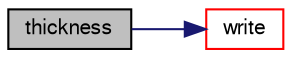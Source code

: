 digraph "thickness"
{
  bgcolor="transparent";
  edge [fontname="FreeSans",fontsize="10",labelfontname="FreeSans",labelfontsize="10"];
  node [fontname="FreeSans",fontsize="10",shape=record];
  rankdir="LR";
  Node60 [label="thickness",height=0.2,width=0.4,color="black", fillcolor="grey75", style="filled", fontcolor="black"];
  Node60 -> Node61 [color="midnightblue",fontsize="10",style="solid",fontname="FreeSans"];
  Node61 [label="write",height=0.2,width=0.4,color="red",URL="$a25110.html#a293fdfec8bdfbd5c3913ab4c9f3454ff",tooltip="Write the polyPatch data as a dictionary. "];
}

